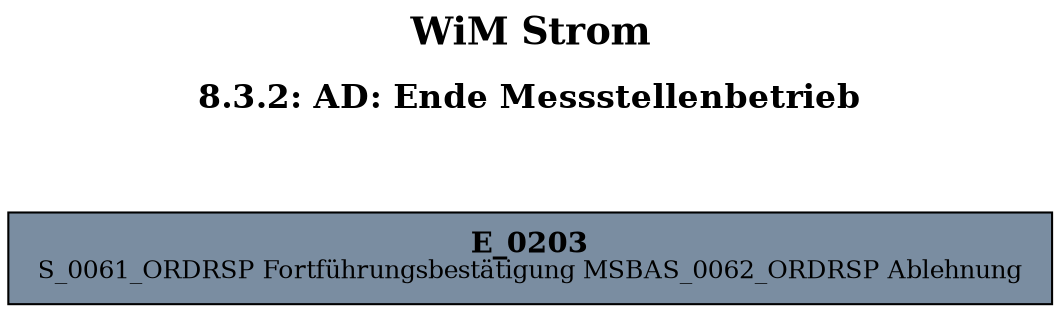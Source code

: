 digraph D {
    labelloc="t";
    label=<<B><FONT POINT-SIZE="18">WiM Strom</FONT></B><BR/><BR/><B><FONT POINT-SIZE="16">8.3.2: AD: Ende Messstellenbetrieb</FONT></B><BR/><BR/><BR/><BR/>>;
    ratio="compress";
    concentrate=true;
    pack=true;
    rankdir=TB;
    packmode="array";
    size="20,20";
    "Empty" [margin="0.2,0.12", shape=box, style=filled, fillcolor="#7a8da1", label=<<B>E_0203</B><BR align="center"/><FONT point-size="12">S_0061_ORDRSP Fortführungsbestätigung MSBA
S_0062_ORDRSP Ablehnung</FONT><BR align="center"/>>];


    bgcolor="transparent";
}